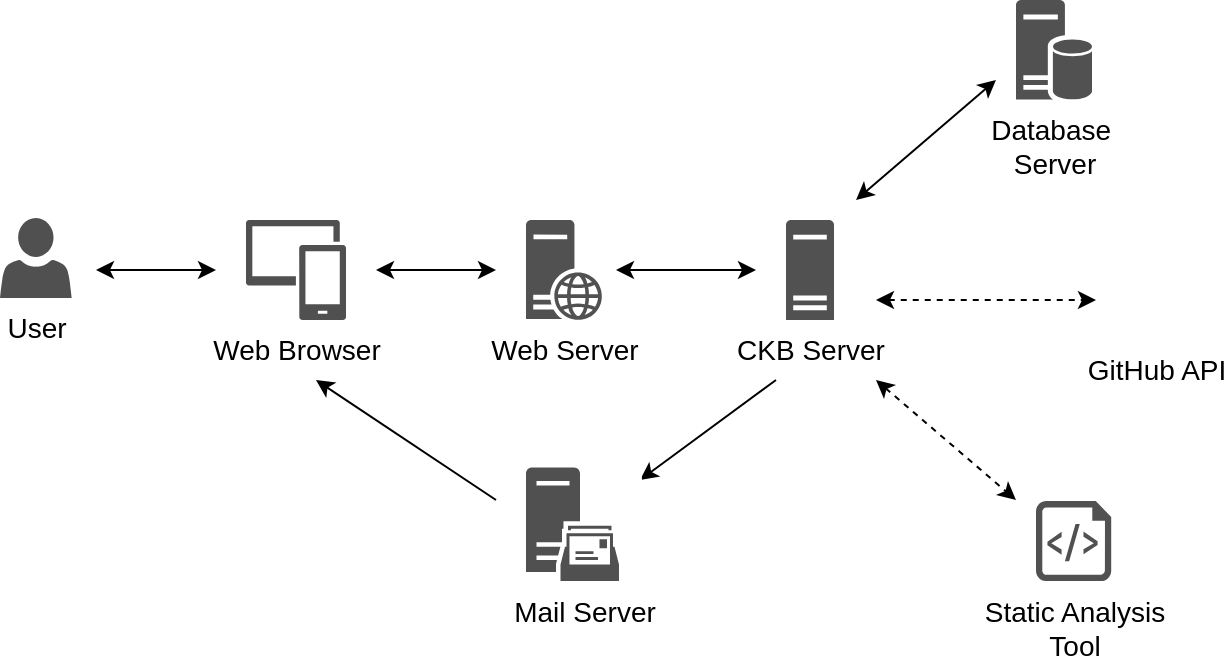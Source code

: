 <mxfile version="22.1.5" type="device" pages="3">
  <diagram name="high-level-overview" id="-_sxWeP688rOmU0XGYvb">
    <mxGraphModel dx="1050" dy="574" grid="1" gridSize="10" guides="1" tooltips="1" connect="1" arrows="1" fold="1" page="1" pageScale="1" pageWidth="827" pageHeight="1169" math="0" shadow="0">
      <root>
        <mxCell id="0" />
        <mxCell id="1" parent="0" />
        <mxCell id="ZYfdXX0hbBwzLjQwSleB-4" value="User" style="sketch=0;pointerEvents=1;shadow=0;dashed=0;html=1;strokeColor=none;labelPosition=center;verticalLabelPosition=bottom;verticalAlign=top;align=center;fillColor=#505050;shape=mxgraph.mscae.intune.account_portal;fontSize=14;" parent="1" vertex="1">
          <mxGeometry x="132" y="199" width="35.827" height="40" as="geometry" />
        </mxCell>
        <mxCell id="ZYfdXX0hbBwzLjQwSleB-5" value="Web Browser" style="sketch=0;pointerEvents=1;shadow=0;dashed=0;html=1;strokeColor=none;labelPosition=center;verticalLabelPosition=bottom;verticalAlign=top;align=center;fillColor=#505050;shape=mxgraph.mscae.intune.device_group;fontSize=14;" parent="1" vertex="1">
          <mxGeometry x="255" y="200" width="50" height="50" as="geometry" />
        </mxCell>
        <mxCell id="ZYfdXX0hbBwzLjQwSleB-34" style="rounded=0;orthogonalLoop=1;jettySize=auto;html=1;endArrow=classic;endFill=1;dashed=1;fontSize=14;startArrow=classic;startFill=1;" parent="1" edge="1">
          <mxGeometry relative="1" as="geometry">
            <mxPoint x="570" y="240" as="sourcePoint" />
            <mxPoint x="680" y="240" as="targetPoint" />
          </mxGeometry>
        </mxCell>
        <mxCell id="ZYfdXX0hbBwzLjQwSleB-42" style="rounded=0;orthogonalLoop=1;jettySize=auto;html=1;" parent="1" target="ZYfdXX0hbBwzLjQwSleB-14" edge="1">
          <mxGeometry relative="1" as="geometry">
            <mxPoint x="520" y="280" as="sourcePoint" />
          </mxGeometry>
        </mxCell>
        <mxCell id="ZYfdXX0hbBwzLjQwSleB-8" value="CKB Server" style="sketch=0;aspect=fixed;pointerEvents=1;shadow=0;dashed=0;html=1;strokeColor=none;labelPosition=center;verticalLabelPosition=bottom;verticalAlign=top;align=center;fillColor=#515151;shape=mxgraph.mscae.enterprise.server_generic;fontSize=14;" parent="1" vertex="1">
          <mxGeometry x="525" y="200" width="24" height="50" as="geometry" />
        </mxCell>
        <mxCell id="ZYfdXX0hbBwzLjQwSleB-9" value="Database&amp;nbsp;&lt;br&gt;Server" style="sketch=0;aspect=fixed;pointerEvents=1;shadow=0;dashed=0;html=1;strokeColor=none;labelPosition=center;verticalLabelPosition=bottom;verticalAlign=top;align=center;fillColor=#515151;shape=mxgraph.mscae.enterprise.database_server;fontSize=14;" parent="1" vertex="1">
          <mxGeometry x="640" y="90" width="38" height="50" as="geometry" />
        </mxCell>
        <mxCell id="ZYfdXX0hbBwzLjQwSleB-10" value="Web Server" style="sketch=0;aspect=fixed;pointerEvents=1;shadow=0;dashed=0;html=1;strokeColor=none;labelPosition=center;verticalLabelPosition=bottom;verticalAlign=top;align=center;fillColor=#515151;shape=mxgraph.mscae.enterprise.web_server;fontSize=14;" parent="1" vertex="1">
          <mxGeometry x="395" y="200" width="38" height="50" as="geometry" />
        </mxCell>
        <mxCell id="ZYfdXX0hbBwzLjQwSleB-17" value="" style="group;fontSize=14;" parent="1" vertex="1" connectable="0">
          <mxGeometry x="395" y="321.5" width="57.953" height="59" as="geometry" />
        </mxCell>
        <mxCell id="ZYfdXX0hbBwzLjQwSleB-14" value="Mail Server" style="sketch=0;pointerEvents=1;shadow=0;dashed=0;html=1;strokeColor=none;fillColor=#505050;labelPosition=center;verticalLabelPosition=bottom;verticalAlign=top;outlineConnect=0;align=center;shape=mxgraph.office.servers.exchange_mailbox_server;fontSize=14;" parent="ZYfdXX0hbBwzLjQwSleB-17" vertex="1">
          <mxGeometry width="57" height="59" as="geometry" />
        </mxCell>
        <mxCell id="ZYfdXX0hbBwzLjQwSleB-16" value="" style="sketch=0;pointerEvents=1;shadow=0;dashed=0;html=1;labelPosition=center;verticalLabelPosition=bottom;verticalAlign=top;outlineConnect=0;align=center;shape=mxgraph.office.exchange_mailbox_server;strokeColor=none;fontSize=14;" parent="ZYfdXX0hbBwzLjQwSleB-17" vertex="1">
          <mxGeometry x="30" width="27.953" height="25.984" as="geometry" />
        </mxCell>
        <mxCell id="ZYfdXX0hbBwzLjQwSleB-28" value="GitHub API" style="shape=image;html=1;verticalAlign=top;verticalLabelPosition=bottom;labelBackgroundColor=#ffffff;imageAspect=0;aspect=fixed;image=https://cdn1.iconfinder.com/data/icons/picons-social/57/github_rounded-128.png;fontSize=14;" parent="1" vertex="1">
          <mxGeometry x="690" y="220" width="40" height="40" as="geometry" />
        </mxCell>
        <mxCell id="ZYfdXX0hbBwzLjQwSleB-29" value="Static Analysis &lt;br style=&quot;font-size: 14px;&quot;&gt;Tool" style="sketch=0;aspect=fixed;pointerEvents=1;shadow=0;dashed=0;html=1;strokeColor=none;labelPosition=center;verticalLabelPosition=bottom;verticalAlign=top;align=center;fillColor=#515151;shape=mxgraph.azure.script_file;fontSize=14;" parent="1" vertex="1">
          <mxGeometry x="650" y="340.5" width="37.6" height="40" as="geometry" />
        </mxCell>
        <mxCell id="ZYfdXX0hbBwzLjQwSleB-30" style="edgeStyle=orthogonalEdgeStyle;rounded=0;orthogonalLoop=1;jettySize=auto;html=1;endArrow=classic;endFill=1;fontSize=14;startArrow=classic;startFill=1;" parent="1" edge="1">
          <mxGeometry relative="1" as="geometry">
            <mxPoint x="320" y="225" as="sourcePoint" />
            <mxPoint x="380" y="225" as="targetPoint" />
          </mxGeometry>
        </mxCell>
        <mxCell id="ZYfdXX0hbBwzLjQwSleB-31" style="edgeStyle=orthogonalEdgeStyle;rounded=0;orthogonalLoop=1;jettySize=auto;html=1;endArrow=classic;endFill=1;fontSize=14;startArrow=classic;startFill=1;sourcePerimeterSpacing=0;" parent="1" edge="1">
          <mxGeometry relative="1" as="geometry">
            <mxPoint x="440" y="225" as="sourcePoint" />
            <mxPoint x="510" y="225" as="targetPoint" />
          </mxGeometry>
        </mxCell>
        <mxCell id="ZYfdXX0hbBwzLjQwSleB-33" style="rounded=0;orthogonalLoop=1;jettySize=auto;html=1;endArrow=classic;endFill=1;fontSize=14;startArrow=classic;startFill=1;" parent="1" edge="1">
          <mxGeometry relative="1" as="geometry">
            <mxPoint x="560" y="190" as="sourcePoint" />
            <mxPoint x="630" y="130" as="targetPoint" />
          </mxGeometry>
        </mxCell>
        <mxCell id="ZYfdXX0hbBwzLjQwSleB-35" style="rounded=0;orthogonalLoop=1;jettySize=auto;html=1;dashed=1;endArrow=classic;endFill=1;fontSize=14;startArrow=classic;startFill=1;" parent="1" edge="1">
          <mxGeometry relative="1" as="geometry">
            <mxPoint x="570" y="280" as="sourcePoint" />
            <mxPoint x="640" y="340" as="targetPoint" />
          </mxGeometry>
        </mxCell>
        <mxCell id="ZYfdXX0hbBwzLjQwSleB-38" style="rounded=0;orthogonalLoop=1;jettySize=auto;html=1;endArrow=classic;endFill=1;fontSize=14;startArrow=classic;startFill=1;" parent="1" edge="1">
          <mxGeometry relative="1" as="geometry">
            <mxPoint x="180" y="225" as="sourcePoint" />
            <mxPoint x="240" y="225" as="targetPoint" />
          </mxGeometry>
        </mxCell>
        <mxCell id="ZYfdXX0hbBwzLjQwSleB-43" style="rounded=0;orthogonalLoop=1;jettySize=auto;html=1;" parent="1" edge="1">
          <mxGeometry relative="1" as="geometry">
            <mxPoint x="380" y="340" as="sourcePoint" />
            <mxPoint x="290" y="280" as="targetPoint" />
          </mxGeometry>
        </mxCell>
      </root>
    </mxGraphModel>
  </diagram>
  <diagram id="Zxok3MyAq7TfOQkUc8tD" name="hl-component">
    <mxGraphModel dx="1167" dy="638" grid="1" gridSize="10" guides="1" tooltips="1" connect="1" arrows="1" fold="1" page="1" pageScale="1" pageWidth="827" pageHeight="1169" math="0" shadow="0">
      <root>
        <mxCell id="0" />
        <mxCell id="1" parent="0" />
        <mxCell id="v0lIDTa_m5VfAxgYYqqX-1" value="CKB platform" style="fontStyle=1;align=center;verticalAlign=top;childLayout=stackLayout;horizontal=1;horizontalStack=0;resizeParent=1;resizeParentMax=0;resizeLast=0;marginBottom=0;container=0;fontSize=14;" vertex="1" parent="1">
          <mxGeometry x="300" y="90" width="190" height="250" as="geometry" />
        </mxCell>
        <mxCell id="v0lIDTa_m5VfAxgYYqqX-2" value="" style="line;strokeWidth=1;fillColor=none;align=left;verticalAlign=middle;spacingTop=-1;spacingLeft=3;spacingRight=3;rotatable=0;labelPosition=right;points=[];portConstraint=eastwest;container=0;fontSize=14;" vertex="1" parent="1">
          <mxGeometry x="300" y="125" width="190" height="8" as="geometry" />
        </mxCell>
        <mxCell id="v0lIDTa_m5VfAxgYYqqX-3" value="" style="shape=module;jettyWidth=10;jettyHeight=4;container=0;fontSize=14;" vertex="1" parent="1">
          <mxGeometry x="452" y="99" width="27" height="20" as="geometry">
            <mxPoint x="-36" y="9" as="offset" />
          </mxGeometry>
        </mxCell>
        <mxCell id="v0lIDTa_m5VfAxgYYqqX-4" value="" style="html=1;rounded=0;" vertex="1" parent="1">
          <mxGeometry x="295" y="170" width="10" height="10" as="geometry" />
        </mxCell>
        <mxCell id="v0lIDTa_m5VfAxgYYqqX-5" value="" style="endArrow=none;html=1;rounded=0;align=center;verticalAlign=top;endFill=0;labelBackgroundColor=none;endSize=2;" edge="1" source="v0lIDTa_m5VfAxgYYqqX-4" target="v0lIDTa_m5VfAxgYYqqX-6" parent="1">
          <mxGeometry relative="1" as="geometry" />
        </mxCell>
        <mxCell id="v0lIDTa_m5VfAxgYYqqX-6" value="" style="ellipse;html=1;fontSize=11;align=center;fillColor=none;points=[];aspect=fixed;resizable=0;verticalAlign=bottom;labelPosition=center;verticalLabelPosition=top;flipH=1;" vertex="1" parent="1">
          <mxGeometry x="212" y="179" width="8" height="8" as="geometry" />
        </mxCell>
        <mxCell id="v0lIDTa_m5VfAxgYYqqX-7" value="" style="html=1;rounded=0;" vertex="1" parent="1">
          <mxGeometry x="295" y="215" width="10" height="10" as="geometry" />
        </mxCell>
        <mxCell id="v0lIDTa_m5VfAxgYYqqX-8" value="" style="endArrow=none;html=1;rounded=0;align=center;verticalAlign=top;endFill=0;labelBackgroundColor=none;endSize=2;" edge="1" parent="1" source="v0lIDTa_m5VfAxgYYqqX-7" target="v0lIDTa_m5VfAxgYYqqX-9">
          <mxGeometry relative="1" as="geometry" />
        </mxCell>
        <mxCell id="v0lIDTa_m5VfAxgYYqqX-9" value="" style="ellipse;html=1;fontSize=11;align=center;fillColor=none;points=[];aspect=fixed;resizable=0;verticalAlign=bottom;labelPosition=center;verticalLabelPosition=top;flipH=1;" vertex="1" parent="1">
          <mxGeometry x="212" y="204" width="8" height="8" as="geometry" />
        </mxCell>
        <mxCell id="v0lIDTa_m5VfAxgYYqqX-10" value="Web&amp;nbsp;&lt;br&gt;Platform" style="shape=module;align=left;spacingLeft=20;align=center;verticalAlign=top;whiteSpace=wrap;html=1;" vertex="1" parent="1">
          <mxGeometry x="30" y="171" width="100" height="50" as="geometry" />
        </mxCell>
        <mxCell id="v0lIDTa_m5VfAxgYYqqX-13" value="dashboard" style="text;html=1;align=center;verticalAlign=middle;resizable=0;points=[];autosize=1;strokeColor=none;fillColor=none;labelBackgroundColor=default;" vertex="1" parent="1">
          <mxGeometry x="260" y="225" width="80" height="30" as="geometry" />
        </mxCell>
        <mxCell id="v0lIDTa_m5VfAxgYYqqX-15" value="" style="endArrow=none;html=1;rounded=0;align=center;verticalAlign=top;endFill=0;labelBackgroundColor=none;endSize=2;exitX=1;exitY=0.75;exitDx=0;exitDy=0;" edge="1" source="v0lIDTa_m5VfAxgYYqqX-10" target="v0lIDTa_m5VfAxgYYqqX-16" parent="1">
          <mxGeometry relative="1" as="geometry">
            <mxPoint x="135" y="206" as="sourcePoint" />
          </mxGeometry>
        </mxCell>
        <mxCell id="v0lIDTa_m5VfAxgYYqqX-16" value="" style="shape=requiredInterface;html=1;fontSize=11;align=center;fillColor=none;points=[];aspect=fixed;resizable=0;verticalAlign=bottom;labelPosition=center;verticalLabelPosition=top;flipH=1;" vertex="1" parent="1">
          <mxGeometry x="210" y="203" width="5" height="10" as="geometry" />
        </mxCell>
        <mxCell id="v0lIDTa_m5VfAxgYYqqX-17" value="dashboard&lt;br&gt;interface" style="text;html=1;align=center;verticalAlign=middle;resizable=0;points=[];autosize=1;strokeColor=none;fillColor=none;labelBackgroundColor=default;" vertex="1" parent="1">
          <mxGeometry x="172.5" y="225" width="80" height="40" as="geometry" />
        </mxCell>
        <mxCell id="v0lIDTa_m5VfAxgYYqqX-18" value="access" style="text;html=1;align=center;verticalAlign=middle;resizable=0;points=[];autosize=1;strokeColor=none;fillColor=none;labelBackgroundColor=default;" vertex="1" parent="1">
          <mxGeometry x="270" y="141" width="60" height="30" as="geometry" />
        </mxCell>
        <mxCell id="v0lIDTa_m5VfAxgYYqqX-25" value="" style="endArrow=none;html=1;rounded=0;align=center;verticalAlign=top;endFill=0;labelBackgroundColor=none;endSize=2;exitX=1;exitY=0.25;exitDx=0;exitDy=0;" edge="1" parent="1" source="v0lIDTa_m5VfAxgYYqqX-10" target="v0lIDTa_m5VfAxgYYqqX-26">
          <mxGeometry relative="1" as="geometry">
            <mxPoint x="135" y="187" as="sourcePoint" />
          </mxGeometry>
        </mxCell>
        <mxCell id="v0lIDTa_m5VfAxgYYqqX-26" value="" style="shape=requiredInterface;html=1;fontSize=11;align=center;fillColor=none;points=[];aspect=fixed;resizable=0;verticalAlign=bottom;labelPosition=center;verticalLabelPosition=top;flipH=1;" vertex="1" parent="1">
          <mxGeometry x="210" y="178" width="5" height="10" as="geometry" />
        </mxCell>
        <mxCell id="v0lIDTa_m5VfAxgYYqqX-27" value="access&lt;br&gt;interface" style="text;html=1;align=center;verticalAlign=middle;resizable=0;points=[];autosize=1;strokeColor=none;fillColor=none;labelBackgroundColor=default;" vertex="1" parent="1">
          <mxGeometry x="175" y="140" width="70" height="40" as="geometry" />
        </mxCell>
        <mxCell id="v0lIDTa_m5VfAxgYYqqX-31" value="" style="html=1;rounded=0;" vertex="1" parent="1">
          <mxGeometry x="485" y="161" width="10" height="10" as="geometry" />
        </mxCell>
        <mxCell id="v0lIDTa_m5VfAxgYYqqX-32" value="" style="endArrow=none;html=1;rounded=0;align=center;verticalAlign=top;endFill=0;labelBackgroundColor=none;endSize=2;" edge="1" parent="1" source="v0lIDTa_m5VfAxgYYqqX-31" target="v0lIDTa_m5VfAxgYYqqX-33">
          <mxGeometry relative="1" as="geometry" />
        </mxCell>
        <mxCell id="v0lIDTa_m5VfAxgYYqqX-33" value="" style="shape=requiredInterface;html=1;fontSize=11;align=center;fillColor=none;points=[];aspect=fixed;resizable=0;verticalAlign=bottom;labelPosition=center;verticalLabelPosition=top;flipH=1;" vertex="1" parent="1">
          <mxGeometry x="580" y="161" width="5" height="10" as="geometry" />
        </mxCell>
        <mxCell id="v0lIDTa_m5VfAxgYYqqX-35" value="DBMS" style="text;html=1;align=center;verticalAlign=middle;resizable=0;points=[];autosize=1;strokeColor=none;fillColor=none;labelBackgroundColor=default;" vertex="1" parent="1">
          <mxGeometry x="460" y="133" width="60" height="30" as="geometry" />
        </mxCell>
        <mxCell id="v0lIDTa_m5VfAxgYYqqX-36" value="Database&lt;br&gt;Server" style="shape=module;align=left;spacingLeft=20;align=center;verticalAlign=top;whiteSpace=wrap;html=1;" vertex="1" parent="1">
          <mxGeometry x="650" y="141" width="100" height="50" as="geometry" />
        </mxCell>
        <mxCell id="v0lIDTa_m5VfAxgYYqqX-37" value="" style="ellipse;html=1;fontSize=11;align=center;fillColor=none;points=[];aspect=fixed;resizable=0;verticalAlign=bottom;labelPosition=center;verticalLabelPosition=top;flipH=1;" vertex="1" parent="1">
          <mxGeometry x="582" y="162" width="8" height="8" as="geometry" />
        </mxCell>
        <mxCell id="v0lIDTa_m5VfAxgYYqqX-38" value="" style="endArrow=none;html=1;rounded=0;align=center;verticalAlign=top;endFill=0;labelBackgroundColor=none;endSize=2;entryX=0.099;entryY=0.498;entryDx=0;entryDy=0;entryPerimeter=0;" edge="1" parent="1" target="v0lIDTa_m5VfAxgYYqqX-36">
          <mxGeometry relative="1" as="geometry">
            <mxPoint x="590" y="165.85" as="sourcePoint" />
            <mxPoint x="660" y="166" as="targetPoint" />
          </mxGeometry>
        </mxCell>
        <mxCell id="v0lIDTa_m5VfAxgYYqqX-39" value="DBMS API" style="text;html=1;align=center;verticalAlign=middle;resizable=0;points=[];autosize=1;strokeColor=none;fillColor=none;labelBackgroundColor=default;" vertex="1" parent="1">
          <mxGeometry x="542.5" y="132" width="80" height="30" as="geometry" />
        </mxCell>
        <mxCell id="v0lIDTa_m5VfAxgYYqqX-40" value="Mail&lt;br&gt;Server" style="shape=module;align=left;spacingLeft=20;align=center;verticalAlign=top;whiteSpace=wrap;html=1;" vertex="1" parent="1">
          <mxGeometry x="650" y="212" width="100" height="50" as="geometry" />
        </mxCell>
        <mxCell id="v0lIDTa_m5VfAxgYYqqX-41" value="" style="html=1;rounded=0;" vertex="1" parent="1">
          <mxGeometry x="485" y="232" width="10" height="10" as="geometry" />
        </mxCell>
        <mxCell id="v0lIDTa_m5VfAxgYYqqX-42" value="" style="endArrow=none;html=1;rounded=0;align=center;verticalAlign=top;endFill=0;labelBackgroundColor=none;endSize=2;" edge="1" parent="1" source="v0lIDTa_m5VfAxgYYqqX-41" target="v0lIDTa_m5VfAxgYYqqX-43">
          <mxGeometry relative="1" as="geometry" />
        </mxCell>
        <mxCell id="v0lIDTa_m5VfAxgYYqqX-43" value="" style="shape=requiredInterface;html=1;fontSize=11;align=center;fillColor=none;points=[];aspect=fixed;resizable=0;verticalAlign=bottom;labelPosition=center;verticalLabelPosition=top;flipH=1;" vertex="1" parent="1">
          <mxGeometry x="580" y="232" width="5" height="10" as="geometry" />
        </mxCell>
        <mxCell id="v0lIDTa_m5VfAxgYYqqX-44" value="Mail" style="text;html=1;align=center;verticalAlign=middle;resizable=0;points=[];autosize=1;strokeColor=none;fillColor=none;labelBackgroundColor=default;" vertex="1" parent="1">
          <mxGeometry x="465" y="202" width="50" height="30" as="geometry" />
        </mxCell>
        <mxCell id="v0lIDTa_m5VfAxgYYqqX-45" value="" style="ellipse;html=1;fontSize=11;align=center;fillColor=none;points=[];aspect=fixed;resizable=0;verticalAlign=bottom;labelPosition=center;verticalLabelPosition=top;flipH=1;" vertex="1" parent="1">
          <mxGeometry x="582" y="233" width="8" height="8" as="geometry" />
        </mxCell>
        <mxCell id="v0lIDTa_m5VfAxgYYqqX-46" value="Mail API" style="text;html=1;align=center;verticalAlign=middle;resizable=0;points=[];autosize=1;strokeColor=none;fillColor=none;labelBackgroundColor=default;" vertex="1" parent="1">
          <mxGeometry x="551" y="202" width="70" height="30" as="geometry" />
        </mxCell>
        <mxCell id="v0lIDTa_m5VfAxgYYqqX-47" value="" style="endArrow=none;html=1;rounded=0;align=center;verticalAlign=top;endFill=0;labelBackgroundColor=none;endSize=2;entryX=0.1;entryY=0.5;entryDx=0;entryDy=0;entryPerimeter=0;exitX=0;exitY=0.583;exitDx=0;exitDy=0;exitPerimeter=0;" edge="1" parent="1" source="v0lIDTa_m5VfAxgYYqqX-45" target="v0lIDTa_m5VfAxgYYqqX-40">
          <mxGeometry relative="1" as="geometry">
            <mxPoint x="600" y="175.85" as="sourcePoint" />
            <mxPoint x="670" y="176" as="targetPoint" />
          </mxGeometry>
        </mxCell>
        <mxCell id="v0lIDTa_m5VfAxgYYqqX-48" value="GitHub&amp;nbsp;&lt;br&gt;API" style="shape=module;align=left;spacingLeft=20;align=center;verticalAlign=top;whiteSpace=wrap;html=1;" vertex="1" parent="1">
          <mxGeometry x="650" y="278" width="100" height="50" as="geometry" />
        </mxCell>
        <mxCell id="v0lIDTa_m5VfAxgYYqqX-49" value="" style="html=1;rounded=0;" vertex="1" parent="1">
          <mxGeometry x="485" y="298" width="10" height="10" as="geometry" />
        </mxCell>
        <mxCell id="v0lIDTa_m5VfAxgYYqqX-50" value="" style="endArrow=none;html=1;rounded=0;align=center;verticalAlign=top;endFill=0;labelBackgroundColor=none;endSize=2;" edge="1" parent="1" source="v0lIDTa_m5VfAxgYYqqX-49" target="v0lIDTa_m5VfAxgYYqqX-51">
          <mxGeometry relative="1" as="geometry" />
        </mxCell>
        <mxCell id="v0lIDTa_m5VfAxgYYqqX-51" value="" style="shape=requiredInterface;html=1;fontSize=11;align=center;fillColor=none;points=[];aspect=fixed;resizable=0;verticalAlign=bottom;labelPosition=center;verticalLabelPosition=top;flipH=1;" vertex="1" parent="1">
          <mxGeometry x="580" y="298" width="5" height="10" as="geometry" />
        </mxCell>
        <mxCell id="v0lIDTa_m5VfAxgYYqqX-52" value="GitHub" style="text;html=1;align=center;verticalAlign=middle;resizable=0;points=[];autosize=1;strokeColor=none;fillColor=none;labelBackgroundColor=default;" vertex="1" parent="1">
          <mxGeometry x="460" y="268" width="60" height="30" as="geometry" />
        </mxCell>
        <mxCell id="v0lIDTa_m5VfAxgYYqqX-53" value="" style="ellipse;html=1;fontSize=11;align=center;fillColor=none;points=[];aspect=fixed;resizable=0;verticalAlign=bottom;labelPosition=center;verticalLabelPosition=top;flipH=1;" vertex="1" parent="1">
          <mxGeometry x="582" y="299" width="8" height="8" as="geometry" />
        </mxCell>
        <mxCell id="v0lIDTa_m5VfAxgYYqqX-54" value="GitHub API" style="text;html=1;align=center;verticalAlign=middle;resizable=0;points=[];autosize=1;strokeColor=none;fillColor=none;labelBackgroundColor=default;" vertex="1" parent="1">
          <mxGeometry x="546" y="268" width="80" height="30" as="geometry" />
        </mxCell>
        <mxCell id="v0lIDTa_m5VfAxgYYqqX-55" value="" style="endArrow=none;html=1;rounded=0;align=center;verticalAlign=top;endFill=0;labelBackgroundColor=none;endSize=2;entryX=0.1;entryY=0.5;entryDx=0;entryDy=0;entryPerimeter=0;exitX=0;exitY=0.583;exitDx=0;exitDy=0;exitPerimeter=0;" edge="1" parent="1" source="v0lIDTa_m5VfAxgYYqqX-53" target="v0lIDTa_m5VfAxgYYqqX-48">
          <mxGeometry relative="1" as="geometry">
            <mxPoint x="600" y="241.85" as="sourcePoint" />
            <mxPoint x="670" y="242" as="targetPoint" />
          </mxGeometry>
        </mxCell>
        <mxCell id="v0lIDTa_m5VfAxgYYqqX-64" value="Static analysis tool API" style="shape=module;align=left;spacingLeft=20;align=center;verticalAlign=top;whiteSpace=wrap;html=1;" vertex="1" parent="1">
          <mxGeometry x="651" y="347" width="109" height="50" as="geometry" />
        </mxCell>
        <mxCell id="v0lIDTa_m5VfAxgYYqqX-65" value="" style="html=1;rounded=0;" vertex="1" parent="1">
          <mxGeometry x="460" y="335" width="10" height="10" as="geometry" />
        </mxCell>
        <mxCell id="v0lIDTa_m5VfAxgYYqqX-66" value="" style="endArrow=none;html=1;rounded=0;align=center;verticalAlign=top;endFill=0;labelBackgroundColor=none;endSize=2;edgeStyle=orthogonalEdgeStyle;" edge="1" parent="1" source="v0lIDTa_m5VfAxgYYqqX-65" target="v0lIDTa_m5VfAxgYYqqX-67">
          <mxGeometry relative="1" as="geometry">
            <Array as="points">
              <mxPoint x="465" y="372" />
            </Array>
          </mxGeometry>
        </mxCell>
        <mxCell id="v0lIDTa_m5VfAxgYYqqX-67" value="" style="shape=requiredInterface;html=1;fontSize=11;align=center;fillColor=none;points=[];aspect=fixed;resizable=0;verticalAlign=bottom;labelPosition=center;verticalLabelPosition=top;flipH=1;" vertex="1" parent="1">
          <mxGeometry x="581" y="367" width="5" height="10" as="geometry" />
        </mxCell>
        <mxCell id="v0lIDTa_m5VfAxgYYqqX-68" value="Static &lt;br&gt;analysis &lt;br&gt;tool" style="text;html=1;align=center;verticalAlign=middle;resizable=0;points=[];autosize=1;strokeColor=none;fillColor=none;labelBackgroundColor=default;" vertex="1" parent="1">
          <mxGeometry x="390" y="310" width="70" height="60" as="geometry" />
        </mxCell>
        <mxCell id="v0lIDTa_m5VfAxgYYqqX-69" value="" style="ellipse;html=1;fontSize=11;align=center;fillColor=none;points=[];aspect=fixed;resizable=0;verticalAlign=bottom;labelPosition=center;verticalLabelPosition=top;flipH=1;" vertex="1" parent="1">
          <mxGeometry x="583" y="368" width="8" height="8" as="geometry" />
        </mxCell>
        <mxCell id="v0lIDTa_m5VfAxgYYqqX-70" value="Static analysis &lt;br&gt;tool API" style="text;html=1;align=center;verticalAlign=middle;resizable=0;points=[];autosize=1;strokeColor=none;fillColor=none;labelBackgroundColor=default;" vertex="1" parent="1">
          <mxGeometry x="537" y="327" width="100" height="40" as="geometry" />
        </mxCell>
        <mxCell id="v0lIDTa_m5VfAxgYYqqX-71" value="" style="endArrow=none;html=1;rounded=0;align=center;verticalAlign=top;endFill=0;labelBackgroundColor=none;endSize=2;entryX=0.1;entryY=0.5;entryDx=0;entryDy=0;entryPerimeter=0;exitX=0;exitY=0.583;exitDx=0;exitDy=0;exitPerimeter=0;" edge="1" parent="1" source="v0lIDTa_m5VfAxgYYqqX-69" target="v0lIDTa_m5VfAxgYYqqX-64">
          <mxGeometry relative="1" as="geometry">
            <mxPoint x="601" y="310.85" as="sourcePoint" />
            <mxPoint x="671" y="311" as="targetPoint" />
          </mxGeometry>
        </mxCell>
      </root>
    </mxGraphModel>
  </diagram>
  <diagram id="GyiC1Q3agGDPkBkKuWdQ" name="component view">
    <mxGraphModel dx="375" dy="205" grid="1" gridSize="10" guides="1" tooltips="1" connect="1" arrows="1" fold="1" page="1" pageScale="1" pageWidth="827" pageHeight="1169" math="0" shadow="0">
      <root>
        <mxCell id="0" />
        <mxCell id="1" parent="0" />
        <mxCell id="uggKzCtEMk2cHMjs6Qy_-10" value="&lt;&lt;subsystem&gt;&gt; CKB server" style="fontStyle=1;align=center;verticalAlign=top;childLayout=stackLayout;horizontal=1;horizontalStack=0;resizeParent=1;resizeParentMax=0;resizeLast=0;marginBottom=0;container=0;fontSize=14;" vertex="1" parent="1">
          <mxGeometry x="100.12" y="138.5" width="629.94" height="619" as="geometry" />
        </mxCell>
        <mxCell id="uggKzCtEMk2cHMjs6Qy_-13" value="" style="line;strokeWidth=1;fillColor=none;align=left;verticalAlign=middle;spacingTop=-1;spacingLeft=3;spacingRight=3;rotatable=0;labelPosition=right;points=[];portConstraint=eastwest;container=0;fontSize=14;" vertex="1" parent="1">
          <mxGeometry x="101.06" y="169" width="629.94" height="8" as="geometry" />
        </mxCell>
        <mxCell id="uggKzCtEMk2cHMjs6Qy_-12" value="" style="shape=module;jettyWidth=10;jettyHeight=4;container=0;fontSize=14;" vertex="1" parent="1">
          <mxGeometry x="696" y="146" width="27" height="20" as="geometry">
            <mxPoint x="-36" y="9" as="offset" />
          </mxGeometry>
        </mxCell>
        <mxCell id="NMzGeiKC0gR0xCybBi5c-33" style="rounded=0;orthogonalLoop=1;jettySize=auto;html=1;exitX=0.5;exitY=0;exitDx=0;exitDy=0;endArrow=none;endFill=0;entryX=1.065;entryY=0.595;entryDx=0;entryDy=0;entryPerimeter=0;" edge="1" parent="1" source="o3Z6A7jvwZWguGTXYTzA-1" target="NMzGeiKC0gR0xCybBi5c-32">
          <mxGeometry relative="1" as="geometry">
            <mxPoint x="441" y="310" as="targetPoint" />
          </mxGeometry>
        </mxCell>
        <mxCell id="o3Z6A7jvwZWguGTXYTzA-1" value="Model" style="shape=module;align=center;spacingLeft=20;align=center;verticalAlign=top;whiteSpace=wrap;html=1;" vertex="1" parent="1">
          <mxGeometry x="380.94" y="324" width="100" height="50" as="geometry" />
        </mxCell>
        <mxCell id="o3Z6A7jvwZWguGTXYTzA-2" value="Mail&lt;br&gt;manager" style="shape=module;align=center;spacingLeft=20;align=center;verticalAlign=top;whiteSpace=wrap;html=1;" vertex="1" parent="1">
          <mxGeometry x="379.38" y="200" width="100" height="50" as="geometry" />
        </mxCell>
        <mxCell id="o3Z6A7jvwZWguGTXYTzA-3" value="Entity&lt;br&gt;manager" style="shape=module;align=center;spacingLeft=20;align=center;verticalAlign=top;whiteSpace=wrap;html=1;" vertex="1" parent="1">
          <mxGeometry x="571" y="324" width="100" height="50" as="geometry" />
        </mxCell>
        <mxCell id="NMzGeiKC0gR0xCybBi5c-6" style="rounded=0;orthogonalLoop=1;jettySize=auto;html=1;exitX=0.5;exitY=1;exitDx=0;exitDy=0;endArrow=none;endFill=0;entryX=0.5;entryY=0;entryDx=0;entryDy=0;" edge="1" parent="1" source="o3Z6A7jvwZWguGTXYTzA-7" target="NMzGeiKC0gR0xCybBi5c-5">
          <mxGeometry relative="1" as="geometry">
            <mxPoint x="230" y="627" as="targetPoint" />
          </mxGeometry>
        </mxCell>
        <mxCell id="NMzGeiKC0gR0xCybBi5c-29" style="rounded=0;orthogonalLoop=1;jettySize=auto;html=1;endArrow=none;endFill=0;entryX=1;entryY=0.5;entryDx=0;entryDy=0;" edge="1" parent="1" target="o3Z6A7jvwZWguGTXYTzA-7">
          <mxGeometry relative="1" as="geometry">
            <mxPoint x="369" y="565" as="targetPoint" />
            <mxPoint x="390" y="560" as="sourcePoint" />
          </mxGeometry>
        </mxCell>
        <mxCell id="o3Z6A7jvwZWguGTXYTzA-7" value="Dashboard manager" style="shape=module;align=center;spacingLeft=20;align=center;verticalAlign=top;whiteSpace=wrap;html=1;" vertex="1" parent="1">
          <mxGeometry x="169.5" y="535" width="100" height="50" as="geometry" />
        </mxCell>
        <mxCell id="NMzGeiKC0gR0xCybBi5c-37" style="edgeStyle=orthogonalEdgeStyle;rounded=0;orthogonalLoop=1;jettySize=auto;html=1;exitX=1;exitY=0.5;exitDx=0;exitDy=0;endArrow=none;endFill=0;" edge="1" parent="1" source="o3Z6A7jvwZWguGTXYTzA-8">
          <mxGeometry relative="1" as="geometry">
            <mxPoint x="391" y="420" as="targetPoint" />
          </mxGeometry>
        </mxCell>
        <mxCell id="o3Z6A7jvwZWguGTXYTzA-8" value="Access&amp;nbsp;&lt;br&gt;manager" style="shape=module;align=center;spacingLeft=20;align=center;verticalAlign=top;whiteSpace=wrap;html=1;" vertex="1" parent="1">
          <mxGeometry x="160" y="690" width="120" height="50" as="geometry" />
        </mxCell>
        <mxCell id="gEFSZrqabxyR4UEorBDO-7" style="edgeStyle=orthogonalEdgeStyle;rounded=0;orthogonalLoop=1;jettySize=auto;html=1;exitX=1;exitY=0.5;exitDx=0;exitDy=0;endArrow=none;endFill=0;" edge="1" parent="1" source="o3Z6A7jvwZWguGTXYTzA-9">
          <mxGeometry relative="1" as="geometry">
            <mxPoint x="341" y="419" as="targetPoint" />
          </mxGeometry>
        </mxCell>
        <mxCell id="o3Z6A7jvwZWguGTXYTzA-9" value="Tournament&amp;nbsp;&lt;br&gt;manager" style="shape=module;align=center;spacingLeft=20;align=center;verticalAlign=top;whiteSpace=wrap;html=1;" vertex="1" parent="1">
          <mxGeometry x="141" y="323" width="120" height="50" as="geometry" />
        </mxCell>
        <mxCell id="o3Z6A7jvwZWguGTXYTzA-10" value="Battle &lt;br&gt;manager" style="shape=module;align=center;spacingLeft=20;align=center;verticalAlign=top;whiteSpace=wrap;html=1;" vertex="1" parent="1">
          <mxGeometry x="141" y="393" width="120" height="50" as="geometry" />
        </mxCell>
        <mxCell id="gEFSZrqabxyR4UEorBDO-1" value="" style="ellipse;html=1;" vertex="1" parent="1">
          <mxGeometry x="427" y="413.07" width="7.874" height="7.874" as="geometry" />
        </mxCell>
        <mxCell id="gEFSZrqabxyR4UEorBDO-2" value="" style="endArrow=none;html=1;rounded=0;align=center;verticalAlign=top;endFill=0;labelBackgroundColor=none;endSize=6;" edge="1" target="gEFSZrqabxyR4UEorBDO-1" parent="1" source="o3Z6A7jvwZWguGTXYTzA-1">
          <mxGeometry relative="1" as="geometry">
            <mxPoint x="401" y="499" as="sourcePoint" />
          </mxGeometry>
        </mxCell>
        <mxCell id="gEFSZrqabxyR4UEorBDO-5" value="" style="endArrow=none;html=1;rounded=0;align=center;verticalAlign=top;endFill=0;labelBackgroundColor=none;endSize=2;entryX=0.752;entryY=0.133;entryDx=0;entryDy=0;entryPerimeter=0;" edge="1" parent="1">
          <mxGeometry relative="1" as="geometry">
            <mxPoint x="261" y="419.001" as="sourcePoint" />
            <mxPoint x="425.288" y="419.256" as="targetPoint" />
          </mxGeometry>
        </mxCell>
        <mxCell id="NMzGeiKC0gR0xCybBi5c-5" value="" style="ellipse;html=1;" vertex="1" parent="1">
          <mxGeometry x="216" y="623.06" width="7.874" height="7.874" as="geometry" />
        </mxCell>
        <mxCell id="NMzGeiKC0gR0xCybBi5c-11" value="Access&lt;br&gt;interface" style="text;html=1;align=center;verticalAlign=middle;resizable=0;points=[];autosize=1;strokeColor=none;fillColor=none;" vertex="1" parent="1">
          <mxGeometry x="146" y="607" width="70" height="40" as="geometry" />
        </mxCell>
        <mxCell id="NMzGeiKC0gR0xCybBi5c-12" value="model &lt;br&gt;interface" style="text;html=1;align=center;verticalAlign=middle;resizable=0;points=[];autosize=1;strokeColor=none;fillColor=none;" vertex="1" parent="1">
          <mxGeometry x="426.88" y="375" width="70" height="40" as="geometry" />
        </mxCell>
        <mxCell id="NMzGeiKC0gR0xCybBi5c-13" value="" style="endArrow=none;html=1;rounded=0;align=center;verticalAlign=top;endFill=0;labelBackgroundColor=none;endSize=6;exitX=1;exitY=0.5;exitDx=0;exitDy=0;entryX=0.989;entryY=0.565;entryDx=0;entryDy=0;entryPerimeter=0;" edge="1" parent="1" source="o3Z6A7jvwZWguGTXYTzA-1" target="NMzGeiKC0gR0xCybBi5c-17">
          <mxGeometry relative="1" as="geometry">
            <mxPoint x="495" y="384" as="sourcePoint" />
            <mxPoint x="496" y="423" as="targetPoint" />
          </mxGeometry>
        </mxCell>
        <mxCell id="NMzGeiKC0gR0xCybBi5c-14" value="" style="ellipse;html=1;" vertex="1" parent="1">
          <mxGeometry x="536" y="345.06" width="7.874" height="7.874" as="geometry" />
        </mxCell>
        <mxCell id="NMzGeiKC0gR0xCybBi5c-17" value="" style="shape=requiredInterface;html=1;fontSize=11;align=center;fillColor=none;points=[];aspect=fixed;resizable=0;verticalAlign=bottom;labelPosition=center;verticalLabelPosition=top;flipH=1;rotation=0;" vertex="1" parent="1">
          <mxGeometry x="533.996" y="344.0" width="5" height="10" as="geometry" />
        </mxCell>
        <mxCell id="NMzGeiKC0gR0xCybBi5c-18" style="rounded=0;orthogonalLoop=1;jettySize=auto;html=1;exitX=0.104;exitY=0.499;exitDx=0;exitDy=0;exitPerimeter=0;endArrow=none;endFill=0;entryX=1;entryY=0.5;entryDx=0;entryDy=0;" edge="1" parent="1" source="o3Z6A7jvwZWguGTXYTzA-3" target="NMzGeiKC0gR0xCybBi5c-14">
          <mxGeometry relative="1" as="geometry">
            <mxPoint x="571" y="350" as="targetPoint" />
          </mxGeometry>
        </mxCell>
        <mxCell id="NMzGeiKC0gR0xCybBi5c-19" value="entity manager&lt;br&gt;interface" style="text;html=1;align=center;verticalAlign=middle;resizable=0;points=[];autosize=1;strokeColor=none;fillColor=none;" vertex="1" parent="1">
          <mxGeometry x="479.38" y="305.06" width="100" height="40" as="geometry" />
        </mxCell>
        <mxCell id="NMzGeiKC0gR0xCybBi5c-22" value="" style="shape=requiredInterface;html=1;fontSize=11;align=center;fillColor=none;points=[];aspect=fixed;resizable=0;verticalAlign=bottom;labelPosition=center;verticalLabelPosition=top;flipH=1;rotation=-60;" vertex="1" parent="1">
          <mxGeometry x="426.876" y="415" width="5" height="10" as="geometry" />
        </mxCell>
        <mxCell id="NMzGeiKC0gR0xCybBi5c-28" style="rounded=0;orthogonalLoop=1;jettySize=auto;html=1;exitX=0.076;exitY=0.448;exitDx=0;exitDy=0;exitPerimeter=0;endArrow=none;endFill=0;" edge="1" parent="1" source="NMzGeiKC0gR0xCybBi5c-36">
          <mxGeometry relative="1" as="geometry">
            <mxPoint x="391" y="463" as="targetPoint" />
            <mxPoint x="577.53" y="535.02" as="sourcePoint" />
            <Array as="points" />
          </mxGeometry>
        </mxCell>
        <mxCell id="NMzGeiKC0gR0xCybBi5c-31" value="" style="ellipse;html=1;" vertex="1" parent="1">
          <mxGeometry x="426.06" y="294" width="7.874" height="7.874" as="geometry" />
        </mxCell>
        <mxCell id="NMzGeiKC0gR0xCybBi5c-32" value="" style="shape=requiredInterface;html=1;fontSize=11;align=center;fillColor=none;points=[];aspect=fixed;resizable=0;verticalAlign=bottom;labelPosition=center;verticalLabelPosition=top;flipH=1;rotation=-90;" vertex="1" parent="1">
          <mxGeometry x="427.436" y="296.06" width="5" height="10" as="geometry" />
        </mxCell>
        <mxCell id="NMzGeiKC0gR0xCybBi5c-34" style="rounded=0;orthogonalLoop=1;jettySize=auto;html=1;exitX=0.5;exitY=1;exitDx=0;exitDy=0;entryX=0.5;entryY=0;entryDx=0;entryDy=0;endArrow=none;endFill=0;" edge="1" parent="1" source="o3Z6A7jvwZWguGTXYTzA-2" target="NMzGeiKC0gR0xCybBi5c-31">
          <mxGeometry relative="1" as="geometry">
            <mxPoint x="430" y="256" as="sourcePoint" />
            <mxPoint x="440" y="312" as="targetPoint" />
          </mxGeometry>
        </mxCell>
        <mxCell id="NMzGeiKC0gR0xCybBi5c-35" value="mail manager&lt;br&gt;interface" style="text;html=1;align=center;verticalAlign=middle;resizable=0;points=[];autosize=1;strokeColor=none;fillColor=none;" vertex="1" parent="1">
          <mxGeometry x="326.06" y="270" width="100" height="40" as="geometry" />
        </mxCell>
        <mxCell id="NMzGeiKC0gR0xCybBi5c-36" value="Automatic evaluation manager" style="shape=module;align=center;spacingLeft=20;align=center;verticalAlign=top;whiteSpace=wrap;html=1;" vertex="1" parent="1">
          <mxGeometry x="511" y="437.01" width="120" height="56.93" as="geometry" />
        </mxCell>
        <mxCell id="A1Fv1hyo14tyoMTPFSJz-1" value="" style="html=1;rounded=0;" vertex="1" parent="1">
          <mxGeometry x="96.06" y="571.06" width="7.874" height="7.874" as="geometry" />
        </mxCell>
        <mxCell id="A1Fv1hyo14tyoMTPFSJz-4" value="" style="html=1;rounded=0;" vertex="1" parent="1">
          <mxGeometry x="96.25" y="704" width="7.874" height="7.874" as="geometry" />
        </mxCell>
        <mxCell id="A1Fv1hyo14tyoMTPFSJz-5" value="" style="html=1;rounded=0;" vertex="1" parent="1">
          <mxGeometry x="726" y="345.12" width="7.874" height="7.874" as="geometry" />
        </mxCell>
        <mxCell id="A1Fv1hyo14tyoMTPFSJz-6" value="" style="html=1;rounded=0;" vertex="1" parent="1">
          <mxGeometry x="725" y="460.0" width="7.874" height="7.874" as="geometry" />
        </mxCell>
        <mxCell id="4u4P3v0Mj4FdsXaKuPi9-1" value="" style="html=1;rounded=0;" vertex="1" parent="1">
          <mxGeometry x="726" y="221.12" width="7.874" height="7.874" as="geometry" />
        </mxCell>
        <mxCell id="4u4P3v0Mj4FdsXaKuPi9-2" value="" style="endArrow=none;html=1;rounded=0;align=center;verticalAlign=top;endFill=0;labelBackgroundColor=none;endSize=6;exitX=1;exitY=0.5;exitDx=0;exitDy=0;entryX=1.017;entryY=0.488;entryDx=0;entryDy=0;entryPerimeter=0;" edge="1" parent="1" source="o3Z6A7jvwZWguGTXYTzA-3" target="4u4P3v0Mj4FdsXaKuPi9-3">
          <mxGeometry relative="1" as="geometry">
            <mxPoint x="660" y="346.53" as="sourcePoint" />
            <mxPoint x="713" y="347.53" as="targetPoint" />
          </mxGeometry>
        </mxCell>
        <mxCell id="4u4P3v0Mj4FdsXaKuPi9-3" value="" style="shape=requiredInterface;html=1;fontSize=11;align=center;fillColor=none;points=[];aspect=fixed;resizable=0;verticalAlign=bottom;labelPosition=center;verticalLabelPosition=top;flipH=1;rotation=0;" vertex="1" parent="1">
          <mxGeometry x="719.996" y="344.12" width="5" height="10" as="geometry" />
        </mxCell>
        <mxCell id="4u4P3v0Mj4FdsXaKuPi9-4" value="" style="shape=requiredInterface;html=1;fontSize=11;align=center;fillColor=none;points=[];aspect=fixed;resizable=0;verticalAlign=bottom;labelPosition=center;verticalLabelPosition=top;flipH=1;rotation=0;" vertex="1" parent="1">
          <mxGeometry x="717.996" y="219.99" width="5" height="10" as="geometry" />
        </mxCell>
        <mxCell id="4u4P3v0Mj4FdsXaKuPi9-5" value="" style="endArrow=none;html=1;rounded=0;align=center;verticalAlign=top;endFill=0;labelBackgroundColor=none;endSize=6;exitX=1;exitY=0.5;exitDx=0;exitDy=0;entryX=0.986;entryY=0.505;entryDx=0;entryDy=0;entryPerimeter=0;" edge="1" parent="1" source="o3Z6A7jvwZWguGTXYTzA-2" target="4u4P3v0Mj4FdsXaKuPi9-4">
          <mxGeometry relative="1" as="geometry">
            <mxPoint x="681" y="359" as="sourcePoint" />
            <mxPoint x="730" y="357" as="targetPoint" />
          </mxGeometry>
        </mxCell>
        <mxCell id="dT7WxG1rzxciY0QNFn4m-1" value="Mail" style="text;html=1;align=center;verticalAlign=middle;resizable=0;points=[];autosize=1;strokeColor=none;fillColor=none;labelBackgroundColor=default;" vertex="1" parent="1">
          <mxGeometry x="702.94" y="191.12" width="50" height="30" as="geometry" />
        </mxCell>
        <mxCell id="dT7WxG1rzxciY0QNFn4m-2" value="DBMS" style="text;html=1;align=center;verticalAlign=middle;resizable=0;points=[];autosize=1;strokeColor=none;fillColor=none;labelBackgroundColor=default;" vertex="1" parent="1">
          <mxGeometry x="699.94" y="315.12" width="60" height="30" as="geometry" />
        </mxCell>
        <mxCell id="acpNCpp4_QS4X7OmRHOk-1" value="GitHub" style="text;html=1;align=center;verticalAlign=middle;resizable=0;points=[];autosize=1;strokeColor=none;fillColor=none;labelBackgroundColor=default;" vertex="1" parent="1">
          <mxGeometry x="699.94" y="430" width="60" height="30" as="geometry" />
        </mxCell>
        <mxCell id="acpNCpp4_QS4X7OmRHOk-2" value="" style="html=1;rounded=0;" vertex="1" parent="1">
          <mxGeometry x="726" y="550" width="7.874" height="7.874" as="geometry" />
        </mxCell>
        <mxCell id="acpNCpp4_QS4X7OmRHOk-3" value="Static analysis tool" style="text;html=1;align=center;verticalAlign=middle;resizable=0;points=[];autosize=1;strokeColor=none;fillColor=none;labelBackgroundColor=default;" vertex="1" parent="1">
          <mxGeometry x="672.94" y="520" width="120" height="30" as="geometry" />
        </mxCell>
        <mxCell id="acpNCpp4_QS4X7OmRHOk-4" value="Access" style="text;html=1;align=center;verticalAlign=middle;resizable=0;points=[];autosize=1;strokeColor=none;fillColor=none;labelBackgroundColor=default;" vertex="1" parent="1">
          <mxGeometry x="70.19" y="674" width="60" height="30" as="geometry" />
        </mxCell>
        <mxCell id="acpNCpp4_QS4X7OmRHOk-5" value="Dashboard" style="text;html=1;align=center;verticalAlign=middle;resizable=0;points=[];autosize=1;strokeColor=none;fillColor=none;labelBackgroundColor=default;" vertex="1" parent="1">
          <mxGeometry x="57" y="541.06" width="80" height="30" as="geometry" />
        </mxCell>
        <mxCell id="NMzGeiKC0gR0xCybBi5c-9" value="" style="shape=requiredInterface;html=1;fontSize=11;align=center;fillColor=none;points=[];aspect=fixed;resizable=0;verticalAlign=bottom;labelPosition=center;verticalLabelPosition=top;flipH=1;rotation=-90;" vertex="1" parent="1">
          <mxGeometry x="217" y="626.93" width="5" height="10" as="geometry" />
        </mxCell>
        <mxCell id="NMzGeiKC0gR0xCybBi5c-10" style="rounded=0;orthogonalLoop=1;jettySize=auto;html=1;exitX=0.5;exitY=0;exitDx=0;exitDy=0;entryX=1.055;entryY=0.473;entryDx=0;entryDy=0;entryPerimeter=0;endArrow=none;endFill=0;" edge="1" parent="1" source="o3Z6A7jvwZWguGTXYTzA-8" target="NMzGeiKC0gR0xCybBi5c-9">
          <mxGeometry relative="1" as="geometry">
            <mxPoint x="223" y="698.93" as="sourcePoint" />
          </mxGeometry>
        </mxCell>
      </root>
    </mxGraphModel>
  </diagram>
</mxfile>
